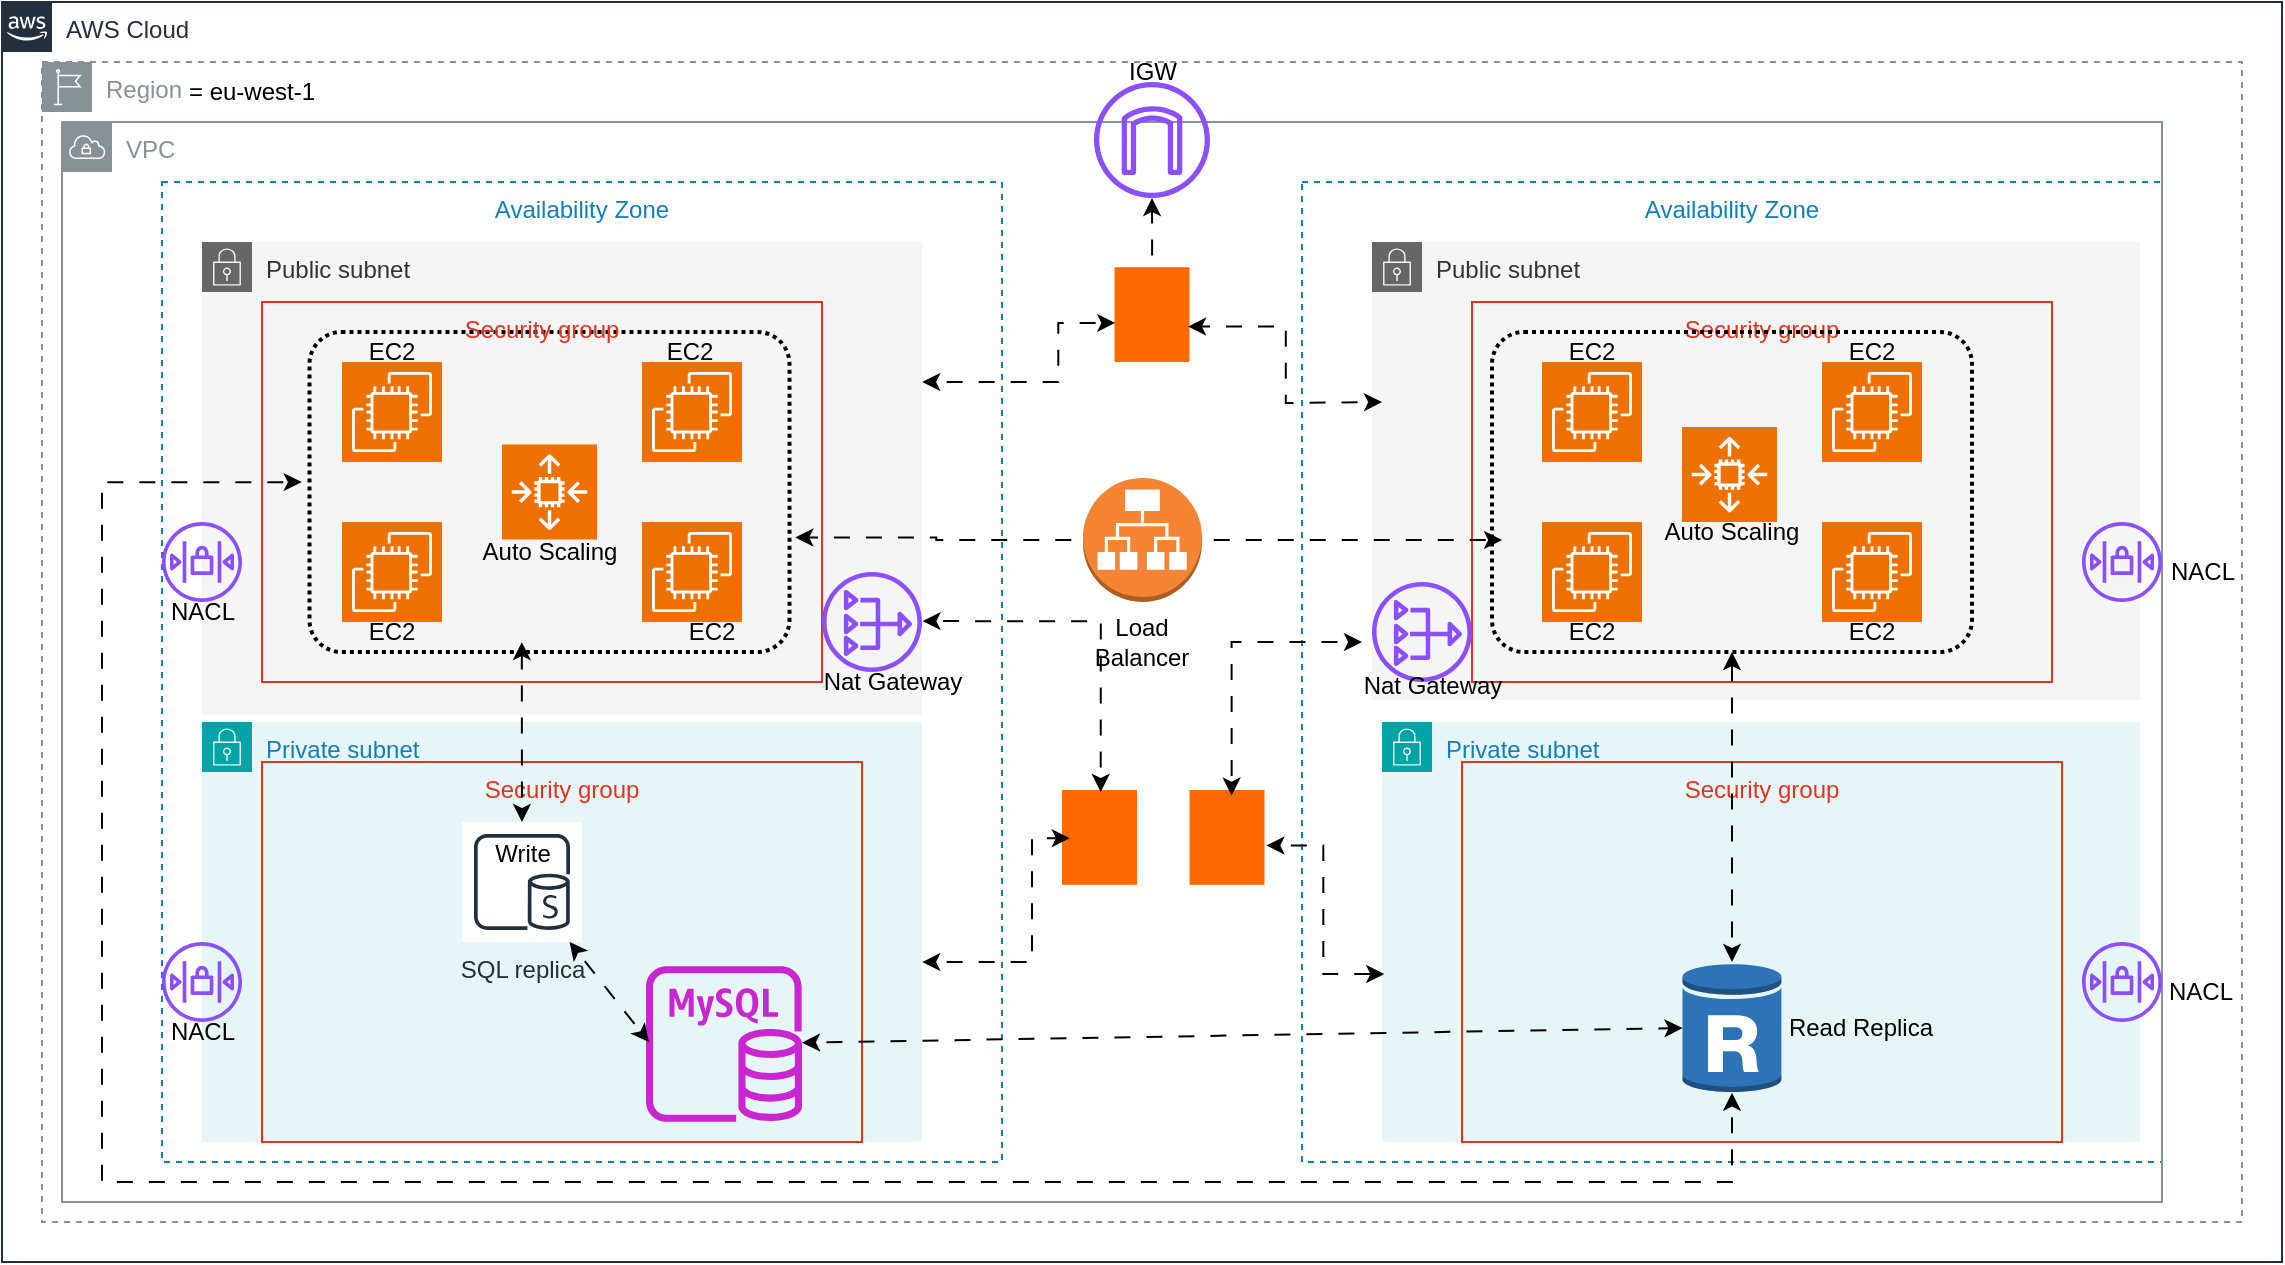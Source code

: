 <mxfile version="27.1.4">
  <diagram id="Ht1M8jgEwFfnCIfOTk4-" name="Page-1">
    <mxGraphModel dx="1428" dy="715" grid="1" gridSize="10" guides="1" tooltips="1" connect="1" arrows="1" fold="1" page="1" pageScale="1" pageWidth="1169" pageHeight="827" background="#ffffff" math="0" shadow="0">
      <root>
        <mxCell id="0" />
        <mxCell id="1" parent="0" />
        <mxCell id="sXS3y8bVh_gTUKPd6xVW-6" value="Availability Zone" style="fillColor=none;strokeColor=#147EBA;dashed=1;verticalAlign=top;fontStyle=0;fontColor=#147EBA;whiteSpace=wrap;html=1;" vertex="1" parent="1">
          <mxGeometry x="750" y="110" width="430" height="490" as="geometry" />
        </mxCell>
        <mxCell id="UEzPUAAOIrF-is8g5C7q-74" value="AWS Cloud" style="points=[[0,0],[0.25,0],[0.5,0],[0.75,0],[1,0],[1,0.25],[1,0.5],[1,0.75],[1,1],[0.75,1],[0.5,1],[0.25,1],[0,1],[0,0.75],[0,0.5],[0,0.25]];outlineConnect=0;gradientColor=none;html=1;whiteSpace=wrap;fontSize=12;fontStyle=0;shape=mxgraph.aws4.group;grIcon=mxgraph.aws4.group_aws_cloud_alt;strokeColor=#232F3E;fillColor=none;verticalAlign=top;align=left;spacingLeft=30;fontColor=#232F3E;dashed=0;labelBackgroundColor=#ffffff;container=1;pointerEvents=0;collapsible=0;recursiveResize=0;" parent="1" vertex="1">
          <mxGeometry x="100" y="20" width="1140" height="630" as="geometry" />
        </mxCell>
        <mxCell id="sXS3y8bVh_gTUKPd6xVW-1" value="Region" style="sketch=0;outlineConnect=0;gradientColor=none;html=1;whiteSpace=wrap;fontSize=12;fontStyle=0;shape=mxgraph.aws4.group;grIcon=mxgraph.aws4.group_region;strokeColor=#879196;fillColor=none;verticalAlign=top;align=left;spacingLeft=30;fontColor=#879196;dashed=1;" vertex="1" parent="1">
          <mxGeometry x="120" y="50" width="1100" height="580" as="geometry" />
        </mxCell>
        <mxCell id="sXS3y8bVh_gTUKPd6xVW-2" value="VPC" style="sketch=0;outlineConnect=0;gradientColor=none;html=1;whiteSpace=wrap;fontSize=12;fontStyle=0;shape=mxgraph.aws4.group;grIcon=mxgraph.aws4.group_vpc;strokeColor=#879196;fillColor=none;verticalAlign=top;align=left;spacingLeft=30;fontColor=#879196;dashed=0;" vertex="1" parent="1">
          <mxGeometry x="130" y="80" width="1050" height="540" as="geometry" />
        </mxCell>
        <mxCell id="sXS3y8bVh_gTUKPd6xVW-3" value="= eu-west-1" style="text;strokeColor=none;align=center;fillColor=none;html=1;verticalAlign=middle;whiteSpace=wrap;rounded=0;" vertex="1" parent="1">
          <mxGeometry x="190" y="50" width="70" height="30" as="geometry" />
        </mxCell>
        <mxCell id="sXS3y8bVh_gTUKPd6xVW-7" value="Availability Zone" style="fillColor=none;strokeColor=#147EBA;dashed=1;verticalAlign=top;fontStyle=0;fontColor=#147EBA;whiteSpace=wrap;html=1;" vertex="1" parent="1">
          <mxGeometry x="180" y="110" width="420" height="490" as="geometry" />
        </mxCell>
        <mxCell id="sXS3y8bVh_gTUKPd6xVW-11" value="Public subnet" style="points=[[0,0],[0.25,0],[0.5,0],[0.75,0],[1,0],[1,0.25],[1,0.5],[1,0.75],[1,1],[0.75,1],[0.5,1],[0.25,1],[0,1],[0,0.75],[0,0.5],[0,0.25]];outlineConnect=0;html=1;whiteSpace=wrap;fontSize=12;fontStyle=0;container=1;pointerEvents=0;collapsible=0;recursiveResize=0;shape=mxgraph.aws4.group;grIcon=mxgraph.aws4.group_security_group;grStroke=0;verticalAlign=top;align=left;spacingLeft=30;dashed=0;fillColor=#f5f5f5;fontColor=#333333;strokeColor=#666666;" vertex="1" parent="1">
          <mxGeometry x="200" y="140" width="360" height="236.5" as="geometry" />
        </mxCell>
        <mxCell id="sXS3y8bVh_gTUKPd6xVW-41" value="" style="rounded=1;arcSize=10;dashed=1;fillColor=none;gradientColor=none;dashPattern=1 1;strokeWidth=2;" vertex="1" parent="sXS3y8bVh_gTUKPd6xVW-11">
          <mxGeometry x="53.75" y="45" width="240" height="160" as="geometry" />
        </mxCell>
        <mxCell id="sXS3y8bVh_gTUKPd6xVW-16" value="" style="sketch=0;outlineConnect=0;fontColor=#232F3E;gradientColor=none;fillColor=#8C4FFF;strokeColor=none;dashed=0;verticalLabelPosition=bottom;verticalAlign=top;align=center;html=1;fontSize=12;fontStyle=0;aspect=fixed;pointerEvents=1;shape=mxgraph.aws4.network_access_control_list;" vertex="1" parent="sXS3y8bVh_gTUKPd6xVW-11">
          <mxGeometry x="-20" y="140" width="40" height="40" as="geometry" />
        </mxCell>
        <mxCell id="sXS3y8bVh_gTUKPd6xVW-24" value="Security group" style="fillColor=none;strokeColor=#DD3522;verticalAlign=top;fontStyle=0;fontColor=#DD3522;whiteSpace=wrap;html=1;" vertex="1" parent="sXS3y8bVh_gTUKPd6xVW-11">
          <mxGeometry x="30" y="30" width="280" height="190" as="geometry" />
        </mxCell>
        <mxCell id="sXS3y8bVh_gTUKPd6xVW-28" value="" style="sketch=0;points=[[0,0,0],[0.25,0,0],[0.5,0,0],[0.75,0,0],[1,0,0],[0,1,0],[0.25,1,0],[0.5,1,0],[0.75,1,0],[1,1,0],[0,0.25,0],[0,0.5,0],[0,0.75,0],[1,0.25,0],[1,0.5,0],[1,0.75,0]];outlineConnect=0;fontColor=#232F3E;fillColor=#ED7100;strokeColor=#ffffff;dashed=0;verticalLabelPosition=bottom;verticalAlign=top;align=center;html=1;fontSize=12;fontStyle=0;aspect=fixed;shape=mxgraph.aws4.resourceIcon;resIcon=mxgraph.aws4.ec2;" vertex="1" parent="sXS3y8bVh_gTUKPd6xVW-11">
          <mxGeometry x="70" y="60" width="50" height="50" as="geometry" />
        </mxCell>
        <mxCell id="sXS3y8bVh_gTUKPd6xVW-29" value="" style="sketch=0;points=[[0,0,0],[0.25,0,0],[0.5,0,0],[0.75,0,0],[1,0,0],[0,1,0],[0.25,1,0],[0.5,1,0],[0.75,1,0],[1,1,0],[0,0.25,0],[0,0.5,0],[0,0.75,0],[1,0.25,0],[1,0.5,0],[1,0.75,0]];outlineConnect=0;fontColor=#232F3E;fillColor=#ED7100;strokeColor=#ffffff;dashed=0;verticalLabelPosition=bottom;verticalAlign=top;align=center;html=1;fontSize=12;fontStyle=0;aspect=fixed;shape=mxgraph.aws4.resourceIcon;resIcon=mxgraph.aws4.ec2;" vertex="1" parent="sXS3y8bVh_gTUKPd6xVW-11">
          <mxGeometry x="220" y="60" width="50" height="50" as="geometry" />
        </mxCell>
        <mxCell id="sXS3y8bVh_gTUKPd6xVW-30" value="" style="sketch=0;points=[[0,0,0],[0.25,0,0],[0.5,0,0],[0.75,0,0],[1,0,0],[0,1,0],[0.25,1,0],[0.5,1,0],[0.75,1,0],[1,1,0],[0,0.25,0],[0,0.5,0],[0,0.75,0],[1,0.25,0],[1,0.5,0],[1,0.75,0]];outlineConnect=0;fontColor=#232F3E;fillColor=#ED7100;strokeColor=#ffffff;dashed=0;verticalLabelPosition=bottom;verticalAlign=top;align=center;html=1;fontSize=12;fontStyle=0;aspect=fixed;shape=mxgraph.aws4.resourceIcon;resIcon=mxgraph.aws4.ec2;" vertex="1" parent="sXS3y8bVh_gTUKPd6xVW-11">
          <mxGeometry x="70" y="140" width="50" height="50" as="geometry" />
        </mxCell>
        <mxCell id="sXS3y8bVh_gTUKPd6xVW-31" value="" style="sketch=0;points=[[0,0,0],[0.25,0,0],[0.5,0,0],[0.75,0,0],[1,0,0],[0,1,0],[0.25,1,0],[0.5,1,0],[0.75,1,0],[1,1,0],[0,0.25,0],[0,0.5,0],[0,0.75,0],[1,0.25,0],[1,0.5,0],[1,0.75,0]];outlineConnect=0;fontColor=#232F3E;fillColor=#ED7100;strokeColor=#ffffff;dashed=0;verticalLabelPosition=bottom;verticalAlign=top;align=center;html=1;fontSize=12;fontStyle=0;aspect=fixed;shape=mxgraph.aws4.resourceIcon;resIcon=mxgraph.aws4.ec2;" vertex="1" parent="sXS3y8bVh_gTUKPd6xVW-11">
          <mxGeometry x="220" y="140" width="50" height="50" as="geometry" />
        </mxCell>
        <mxCell id="sXS3y8bVh_gTUKPd6xVW-32" value="" style="sketch=0;points=[[0,0,0],[0.25,0,0],[0.5,0,0],[0.75,0,0],[1,0,0],[0,1,0],[0.25,1,0],[0.5,1,0],[0.75,1,0],[1,1,0],[0,0.25,0],[0,0.5,0],[0,0.75,0],[1,0.25,0],[1,0.5,0],[1,0.75,0]];outlineConnect=0;fontColor=#232F3E;fillColor=#ED7100;strokeColor=#ffffff;dashed=0;verticalLabelPosition=bottom;verticalAlign=top;align=center;html=1;fontSize=12;fontStyle=0;aspect=fixed;shape=mxgraph.aws4.resourceIcon;resIcon=mxgraph.aws4.auto_scaling2;" vertex="1" parent="sXS3y8bVh_gTUKPd6xVW-11">
          <mxGeometry x="150" y="101.25" width="47.5" height="47.5" as="geometry" />
        </mxCell>
        <mxCell id="sXS3y8bVh_gTUKPd6xVW-60" value="Auto Scaling" style="text;strokeColor=none;align=center;fillColor=none;html=1;verticalAlign=middle;whiteSpace=wrap;rounded=0;" vertex="1" parent="sXS3y8bVh_gTUKPd6xVW-11">
          <mxGeometry x="138.75" y="140" width="70" height="30" as="geometry" />
        </mxCell>
        <mxCell id="sXS3y8bVh_gTUKPd6xVW-61" value="EC2" style="text;strokeColor=none;align=center;fillColor=none;html=1;verticalAlign=middle;whiteSpace=wrap;rounded=0;" vertex="1" parent="sXS3y8bVh_gTUKPd6xVW-11">
          <mxGeometry x="60" y="40" width="70" height="30" as="geometry" />
        </mxCell>
        <mxCell id="sXS3y8bVh_gTUKPd6xVW-62" value="EC2" style="text;strokeColor=none;align=center;fillColor=none;html=1;verticalAlign=middle;whiteSpace=wrap;rounded=0;" vertex="1" parent="sXS3y8bVh_gTUKPd6xVW-11">
          <mxGeometry x="60" y="180" width="70" height="30" as="geometry" />
        </mxCell>
        <mxCell id="sXS3y8bVh_gTUKPd6xVW-63" value="EC2" style="text;strokeColor=none;align=center;fillColor=none;html=1;verticalAlign=middle;whiteSpace=wrap;rounded=0;" vertex="1" parent="sXS3y8bVh_gTUKPd6xVW-11">
          <mxGeometry x="220" y="180" width="70" height="30" as="geometry" />
        </mxCell>
        <mxCell id="sXS3y8bVh_gTUKPd6xVW-64" value="EC2" style="text;strokeColor=none;align=center;fillColor=none;html=1;verticalAlign=middle;whiteSpace=wrap;rounded=0;" vertex="1" parent="sXS3y8bVh_gTUKPd6xVW-11">
          <mxGeometry x="208.75" y="40" width="70" height="30" as="geometry" />
        </mxCell>
        <mxCell id="sXS3y8bVh_gTUKPd6xVW-76" value="NACL" style="text;html=1;align=center;verticalAlign=middle;resizable=0;points=[];autosize=1;strokeColor=none;fillColor=none;" vertex="1" parent="sXS3y8bVh_gTUKPd6xVW-11">
          <mxGeometry x="-30" y="170" width="60" height="30" as="geometry" />
        </mxCell>
        <mxCell id="sXS3y8bVh_gTUKPd6xVW-12" value="Public subnet" style="points=[[0,0],[0.25,0],[0.5,0],[0.75,0],[1,0],[1,0.25],[1,0.5],[1,0.75],[1,1],[0.75,1],[0.5,1],[0.25,1],[0,1],[0,0.75],[0,0.5],[0,0.25]];outlineConnect=0;html=1;whiteSpace=wrap;fontSize=12;fontStyle=0;container=1;pointerEvents=0;collapsible=0;recursiveResize=0;shape=mxgraph.aws4.group;grIcon=mxgraph.aws4.group_security_group;grStroke=0;verticalAlign=top;align=left;spacingLeft=30;dashed=0;fillColor=#f5f5f5;fontColor=#333333;strokeColor=#666666;" vertex="1" parent="1">
          <mxGeometry x="785" y="140" width="384" height="229" as="geometry" />
        </mxCell>
        <mxCell id="sXS3y8bVh_gTUKPd6xVW-20" value="" style="sketch=0;outlineConnect=0;fontColor=#232F3E;gradientColor=none;fillColor=#8C4FFF;strokeColor=none;dashed=0;verticalLabelPosition=bottom;verticalAlign=top;align=center;html=1;fontSize=12;fontStyle=0;aspect=fixed;pointerEvents=1;shape=mxgraph.aws4.network_access_control_list;" vertex="1" parent="sXS3y8bVh_gTUKPd6xVW-12">
          <mxGeometry x="355" y="140" width="40" height="40" as="geometry" />
        </mxCell>
        <mxCell id="sXS3y8bVh_gTUKPd6xVW-13" value="Private subnet" style="points=[[0,0],[0.25,0],[0.5,0],[0.75,0],[1,0],[1,0.25],[1,0.5],[1,0.75],[1,1],[0.75,1],[0.5,1],[0.25,1],[0,1],[0,0.75],[0,0.5],[0,0.25]];outlineConnect=0;gradientColor=none;html=1;whiteSpace=wrap;fontSize=12;fontStyle=0;container=1;pointerEvents=0;collapsible=0;recursiveResize=0;shape=mxgraph.aws4.group;grIcon=mxgraph.aws4.group_security_group;grStroke=0;strokeColor=#00A4A6;fillColor=#E6F6F7;verticalAlign=top;align=left;spacingLeft=30;fontColor=#147EBA;dashed=0;" vertex="1" parent="1">
          <mxGeometry x="790" y="380" width="379" height="210" as="geometry" />
        </mxCell>
        <mxCell id="sXS3y8bVh_gTUKPd6xVW-18" value="" style="sketch=0;outlineConnect=0;fontColor=#232F3E;gradientColor=none;fillColor=#8C4FFF;strokeColor=none;dashed=0;verticalLabelPosition=bottom;verticalAlign=top;align=center;html=1;fontSize=12;fontStyle=0;aspect=fixed;pointerEvents=1;shape=mxgraph.aws4.network_access_control_list;" vertex="1" parent="sXS3y8bVh_gTUKPd6xVW-13">
          <mxGeometry x="350" y="110" width="40" height="40" as="geometry" />
        </mxCell>
        <mxCell id="sXS3y8bVh_gTUKPd6xVW-14" value="Private subnet" style="points=[[0,0],[0.25,0],[0.5,0],[0.75,0],[1,0],[1,0.25],[1,0.5],[1,0.75],[1,1],[0.75,1],[0.5,1],[0.25,1],[0,1],[0,0.75],[0,0.5],[0,0.25]];outlineConnect=0;gradientColor=none;html=1;whiteSpace=wrap;fontSize=12;fontStyle=0;container=1;pointerEvents=0;collapsible=0;recursiveResize=0;shape=mxgraph.aws4.group;grIcon=mxgraph.aws4.group_security_group;grStroke=0;strokeColor=#00A4A6;fillColor=#E6F6F7;verticalAlign=top;align=left;spacingLeft=30;fontColor=#147EBA;dashed=0;" vertex="1" parent="1">
          <mxGeometry x="200" y="380" width="360" height="210" as="geometry" />
        </mxCell>
        <mxCell id="sXS3y8bVh_gTUKPd6xVW-15" value="" style="sketch=0;outlineConnect=0;fontColor=#232F3E;gradientColor=none;fillColor=#8C4FFF;strokeColor=none;dashed=0;verticalLabelPosition=bottom;verticalAlign=top;align=center;html=1;fontSize=12;fontStyle=0;aspect=fixed;pointerEvents=1;shape=mxgraph.aws4.internet_gateway;" vertex="1" parent="1">
          <mxGeometry x="646" y="60" width="58" height="58" as="geometry" />
        </mxCell>
        <mxCell id="sXS3y8bVh_gTUKPd6xVW-17" value="" style="sketch=0;outlineConnect=0;fontColor=#232F3E;gradientColor=none;fillColor=#8C4FFF;strokeColor=none;dashed=0;verticalLabelPosition=bottom;verticalAlign=top;align=center;html=1;fontSize=12;fontStyle=0;aspect=fixed;pointerEvents=1;shape=mxgraph.aws4.network_access_control_list;" vertex="1" parent="1">
          <mxGeometry x="180" y="490" width="40" height="40" as="geometry" />
        </mxCell>
        <mxCell id="sXS3y8bVh_gTUKPd6xVW-45" style="edgeStyle=orthogonalEdgeStyle;rounded=0;orthogonalLoop=1;jettySize=auto;html=1;dashed=1;dashPattern=8 8;flowAnimation=1;" edge="1" parent="1" source="sXS3y8bVh_gTUKPd6xVW-21" target="sXS3y8bVh_gTUKPd6xVW-15">
          <mxGeometry relative="1" as="geometry" />
        </mxCell>
        <mxCell id="sXS3y8bVh_gTUKPd6xVW-21" value="" style="points=[];aspect=fixed;html=1;align=center;shadow=0;dashed=0;fillColor=#FF6A00;strokeColor=none;shape=mxgraph.alibaba_cloud.route_table;" vertex="1" parent="1">
          <mxGeometry x="656.25" y="152.6" width="37.5" height="47.4" as="geometry" />
        </mxCell>
        <mxCell id="sXS3y8bVh_gTUKPd6xVW-22" value="" style="points=[];aspect=fixed;html=1;align=center;shadow=0;dashed=0;fillColor=#FF6A00;strokeColor=none;shape=mxgraph.alibaba_cloud.route_table;" vertex="1" parent="1">
          <mxGeometry x="630" y="414" width="37.5" height="47.4" as="geometry" />
        </mxCell>
        <mxCell id="sXS3y8bVh_gTUKPd6xVW-23" value="" style="points=[];aspect=fixed;html=1;align=center;shadow=0;dashed=0;fillColor=#FF6A00;strokeColor=none;shape=mxgraph.alibaba_cloud.route_table;" vertex="1" parent="1">
          <mxGeometry x="693.75" y="414" width="37.5" height="47.4" as="geometry" />
        </mxCell>
        <mxCell id="sXS3y8bVh_gTUKPd6xVW-25" value="Security group" style="fillColor=none;strokeColor=#DD3522;verticalAlign=top;fontStyle=0;fontColor=#DD3522;whiteSpace=wrap;html=1;" vertex="1" parent="1">
          <mxGeometry x="835" y="170" width="290" height="190" as="geometry" />
        </mxCell>
        <mxCell id="sXS3y8bVh_gTUKPd6xVW-26" value="Security group" style="fillColor=none;strokeColor=#DD3522;verticalAlign=top;fontStyle=0;fontColor=#DD3522;whiteSpace=wrap;html=1;" vertex="1" parent="1">
          <mxGeometry x="230" y="400" width="300" height="190" as="geometry" />
        </mxCell>
        <mxCell id="sXS3y8bVh_gTUKPd6xVW-27" value="Security group" style="fillColor=none;strokeColor=#DD3522;verticalAlign=top;fontStyle=0;fontColor=#DD3522;whiteSpace=wrap;html=1;" vertex="1" parent="1">
          <mxGeometry x="830" y="400" width="300" height="190" as="geometry" />
        </mxCell>
        <mxCell id="sXS3y8bVh_gTUKPd6xVW-33" value="" style="sketch=0;points=[[0,0,0],[0.25,0,0],[0.5,0,0],[0.75,0,0],[1,0,0],[0,1,0],[0.25,1,0],[0.5,1,0],[0.75,1,0],[1,1,0],[0,0.25,0],[0,0.5,0],[0,0.75,0],[1,0.25,0],[1,0.5,0],[1,0.75,0]];outlineConnect=0;fontColor=#232F3E;fillColor=#ED7100;strokeColor=#ffffff;dashed=0;verticalLabelPosition=bottom;verticalAlign=top;align=center;html=1;fontSize=12;fontStyle=0;aspect=fixed;shape=mxgraph.aws4.resourceIcon;resIcon=mxgraph.aws4.ec2;" vertex="1" parent="1">
          <mxGeometry x="870" y="200" width="50" height="50" as="geometry" />
        </mxCell>
        <mxCell id="sXS3y8bVh_gTUKPd6xVW-35" value="" style="sketch=0;points=[[0,0,0],[0.25,0,0],[0.5,0,0],[0.75,0,0],[1,0,0],[0,1,0],[0.25,1,0],[0.5,1,0],[0.75,1,0],[1,1,0],[0,0.25,0],[0,0.5,0],[0,0.75,0],[1,0.25,0],[1,0.5,0],[1,0.75,0]];outlineConnect=0;fontColor=#232F3E;fillColor=#ED7100;strokeColor=#ffffff;dashed=0;verticalLabelPosition=bottom;verticalAlign=top;align=center;html=1;fontSize=12;fontStyle=0;aspect=fixed;shape=mxgraph.aws4.resourceIcon;resIcon=mxgraph.aws4.ec2;" vertex="1" parent="1">
          <mxGeometry x="870" y="280" width="50" height="50" as="geometry" />
        </mxCell>
        <mxCell id="sXS3y8bVh_gTUKPd6xVW-36" value="" style="sketch=0;points=[[0,0,0],[0.25,0,0],[0.5,0,0],[0.75,0,0],[1,0,0],[0,1,0],[0.25,1,0],[0.5,1,0],[0.75,1,0],[1,1,0],[0,0.25,0],[0,0.5,0],[0,0.75,0],[1,0.25,0],[1,0.5,0],[1,0.75,0]];outlineConnect=0;fontColor=#232F3E;fillColor=#ED7100;strokeColor=#ffffff;dashed=0;verticalLabelPosition=bottom;verticalAlign=top;align=center;html=1;fontSize=12;fontStyle=0;aspect=fixed;shape=mxgraph.aws4.resourceIcon;resIcon=mxgraph.aws4.ec2;" vertex="1" parent="1">
          <mxGeometry x="1010" y="280" width="50" height="50" as="geometry" />
        </mxCell>
        <mxCell id="sXS3y8bVh_gTUKPd6xVW-37" value="" style="sketch=0;points=[[0,0,0],[0.25,0,0],[0.5,0,0],[0.75,0,0],[1,0,0],[0,1,0],[0.25,1,0],[0.5,1,0],[0.75,1,0],[1,1,0],[0,0.25,0],[0,0.5,0],[0,0.75,0],[1,0.25,0],[1,0.5,0],[1,0.75,0]];outlineConnect=0;fontColor=#232F3E;fillColor=#ED7100;strokeColor=#ffffff;dashed=0;verticalLabelPosition=bottom;verticalAlign=top;align=center;html=1;fontSize=12;fontStyle=0;aspect=fixed;shape=mxgraph.aws4.resourceIcon;resIcon=mxgraph.aws4.ec2;" vertex="1" parent="1">
          <mxGeometry x="1010" y="200" width="50" height="50" as="geometry" />
        </mxCell>
        <mxCell id="sXS3y8bVh_gTUKPd6xVW-38" value="" style="sketch=0;points=[[0,0,0],[0.25,0,0],[0.5,0,0],[0.75,0,0],[1,0,0],[0,1,0],[0.25,1,0],[0.5,1,0],[0.75,1,0],[1,1,0],[0,0.25,0],[0,0.5,0],[0,0.75,0],[1,0.25,0],[1,0.5,0],[1,0.75,0]];outlineConnect=0;fontColor=#232F3E;fillColor=#ED7100;strokeColor=#ffffff;dashed=0;verticalLabelPosition=bottom;verticalAlign=top;align=center;html=1;fontSize=12;fontStyle=0;aspect=fixed;shape=mxgraph.aws4.resourceIcon;resIcon=mxgraph.aws4.auto_scaling2;" vertex="1" parent="1">
          <mxGeometry x="940" y="232.5" width="47.5" height="47.5" as="geometry" />
        </mxCell>
        <mxCell id="sXS3y8bVh_gTUKPd6xVW-40" value="" style="outlineConnect=0;dashed=0;verticalLabelPosition=bottom;verticalAlign=top;align=center;html=1;shape=mxgraph.aws3.application_load_balancer;fillColor=#F58534;gradientColor=none;" vertex="1" parent="1">
          <mxGeometry x="640.5" y="258" width="59.5" height="62" as="geometry" />
        </mxCell>
        <mxCell id="sXS3y8bVh_gTUKPd6xVW-42" value="" style="rounded=1;arcSize=10;dashed=1;fillColor=none;gradientColor=none;dashPattern=1 1;strokeWidth=2;" vertex="1" parent="1">
          <mxGeometry x="845" y="185" width="240" height="160" as="geometry" />
        </mxCell>
        <mxCell id="sXS3y8bVh_gTUKPd6xVW-43" style="edgeStyle=orthogonalEdgeStyle;rounded=0;orthogonalLoop=1;jettySize=auto;html=1;entryX=0.021;entryY=0.65;entryDx=0;entryDy=0;entryPerimeter=0;dashed=1;dashPattern=8 8;flowAnimation=1;" edge="1" parent="1" source="sXS3y8bVh_gTUKPd6xVW-40" target="sXS3y8bVh_gTUKPd6xVW-42">
          <mxGeometry relative="1" as="geometry" />
        </mxCell>
        <mxCell id="sXS3y8bVh_gTUKPd6xVW-44" style="edgeStyle=orthogonalEdgeStyle;rounded=0;orthogonalLoop=1;jettySize=auto;html=1;entryX=1.012;entryY=0.642;entryDx=0;entryDy=0;entryPerimeter=0;dashed=1;dashPattern=8 8;flowAnimation=1;" edge="1" parent="1" source="sXS3y8bVh_gTUKPd6xVW-40" target="sXS3y8bVh_gTUKPd6xVW-41">
          <mxGeometry relative="1" as="geometry" />
        </mxCell>
        <mxCell id="sXS3y8bVh_gTUKPd6xVW-47" value="" style="endArrow=classic;startArrow=classic;html=1;rounded=0;exitX=0.98;exitY=0.626;exitDx=0;exitDy=0;exitPerimeter=0;edgeStyle=orthogonalEdgeStyle;entryX=0.98;entryY=0.626;entryDx=0;entryDy=0;entryPerimeter=0;dashed=1;dashPattern=8 8;flowAnimation=1;" edge="1" parent="1" target="sXS3y8bVh_gTUKPd6xVW-21">
          <mxGeometry width="50" height="50" relative="1" as="geometry">
            <mxPoint x="790" y="220" as="sourcePoint" />
            <mxPoint x="780" y="290" as="targetPoint" />
          </mxGeometry>
        </mxCell>
        <mxCell id="sXS3y8bVh_gTUKPd6xVW-48" value="" style="endArrow=classic;startArrow=classic;html=1;rounded=0;exitX=0.905;exitY=0.204;exitDx=0;exitDy=0;exitPerimeter=0;entryX=0.01;entryY=0.588;entryDx=0;entryDy=0;entryPerimeter=0;edgeStyle=orthogonalEdgeStyle;dashed=1;dashPattern=8 8;flowAnimation=1;" edge="1" parent="1" source="sXS3y8bVh_gTUKPd6xVW-7" target="sXS3y8bVh_gTUKPd6xVW-21">
          <mxGeometry width="50" height="50" relative="1" as="geometry">
            <mxPoint x="780" y="290" as="sourcePoint" />
            <mxPoint x="830" y="240" as="targetPoint" />
          </mxGeometry>
        </mxCell>
        <mxCell id="sXS3y8bVh_gTUKPd6xVW-49" value="" style="endArrow=classic;startArrow=classic;html=1;rounded=0;exitX=0.905;exitY=0.796;exitDx=0;exitDy=0;exitPerimeter=0;entryX=0.104;entryY=0.508;entryDx=0;entryDy=0;entryPerimeter=0;edgeStyle=orthogonalEdgeStyle;dashed=1;dashPattern=8 8;flowAnimation=1;" edge="1" parent="1" source="sXS3y8bVh_gTUKPd6xVW-7" target="sXS3y8bVh_gTUKPd6xVW-22">
          <mxGeometry width="50" height="50" relative="1" as="geometry">
            <mxPoint x="780" y="290" as="sourcePoint" />
            <mxPoint x="830" y="240" as="targetPoint" />
          </mxGeometry>
        </mxCell>
        <mxCell id="sXS3y8bVh_gTUKPd6xVW-53" value="" style="endArrow=classic;startArrow=classic;html=1;rounded=0;exitX=1.025;exitY=0.585;exitDx=0;exitDy=0;exitPerimeter=0;entryX=0.003;entryY=0.6;entryDx=0;entryDy=0;entryPerimeter=0;edgeStyle=orthogonalEdgeStyle;dashed=1;dashPattern=8 8;flowAnimation=1;" edge="1" parent="1" source="sXS3y8bVh_gTUKPd6xVW-23" target="sXS3y8bVh_gTUKPd6xVW-13">
          <mxGeometry width="50" height="50" relative="1" as="geometry">
            <mxPoint x="690" y="510" as="sourcePoint" />
            <mxPoint x="740" y="460" as="targetPoint" />
          </mxGeometry>
        </mxCell>
        <mxCell id="sXS3y8bVh_gTUKPd6xVW-59" value="Load Balancer" style="text;strokeColor=none;align=center;fillColor=none;html=1;verticalAlign=middle;whiteSpace=wrap;rounded=0;" vertex="1" parent="1">
          <mxGeometry x="635.25" y="325" width="70" height="30" as="geometry" />
        </mxCell>
        <mxCell id="sXS3y8bVh_gTUKPd6xVW-65" value="EC2" style="text;strokeColor=none;align=center;fillColor=none;html=1;verticalAlign=middle;whiteSpace=wrap;rounded=0;" vertex="1" parent="1">
          <mxGeometry x="860" y="180" width="70" height="30" as="geometry" />
        </mxCell>
        <mxCell id="sXS3y8bVh_gTUKPd6xVW-66" value="EC2" style="text;strokeColor=none;align=center;fillColor=none;html=1;verticalAlign=middle;whiteSpace=wrap;rounded=0;" vertex="1" parent="1">
          <mxGeometry x="1000" y="180" width="70" height="30" as="geometry" />
        </mxCell>
        <mxCell id="sXS3y8bVh_gTUKPd6xVW-67" value="EC2" style="text;strokeColor=none;align=center;fillColor=none;html=1;verticalAlign=middle;whiteSpace=wrap;rounded=0;" vertex="1" parent="1">
          <mxGeometry x="1000" y="320" width="70" height="30" as="geometry" />
        </mxCell>
        <mxCell id="sXS3y8bVh_gTUKPd6xVW-68" value="EC2" style="text;strokeColor=none;align=center;fillColor=none;html=1;verticalAlign=middle;whiteSpace=wrap;rounded=0;" vertex="1" parent="1">
          <mxGeometry x="860" y="320" width="70" height="30" as="geometry" />
        </mxCell>
        <mxCell id="sXS3y8bVh_gTUKPd6xVW-69" value="Auto Scaling" style="text;strokeColor=none;align=center;fillColor=none;html=1;verticalAlign=middle;whiteSpace=wrap;rounded=0;" vertex="1" parent="1">
          <mxGeometry x="930" y="270" width="70" height="30" as="geometry" />
        </mxCell>
        <mxCell id="sXS3y8bVh_gTUKPd6xVW-71" value="" style="sketch=0;outlineConnect=0;fontColor=#232F3E;gradientColor=none;fillColor=#8C4FFF;strokeColor=none;dashed=0;verticalLabelPosition=bottom;verticalAlign=top;align=center;html=1;fontSize=12;fontStyle=0;aspect=fixed;pointerEvents=1;shape=mxgraph.aws4.nat_gateway;" vertex="1" parent="1">
          <mxGeometry x="510" y="305" width="50" height="50" as="geometry" />
        </mxCell>
        <mxCell id="sXS3y8bVh_gTUKPd6xVW-72" value="" style="sketch=0;outlineConnect=0;fontColor=#232F3E;gradientColor=none;fillColor=#8C4FFF;strokeColor=none;dashed=0;verticalLabelPosition=bottom;verticalAlign=top;align=center;html=1;fontSize=12;fontStyle=0;aspect=fixed;pointerEvents=1;shape=mxgraph.aws4.nat_gateway;" vertex="1" parent="1">
          <mxGeometry x="785" y="310" width="50" height="50" as="geometry" />
        </mxCell>
        <mxCell id="sXS3y8bVh_gTUKPd6xVW-73" value="" style="endArrow=classic;startArrow=classic;html=1;rounded=0;exitX=-0.1;exitY=0.6;exitDx=0;exitDy=0;exitPerimeter=0;entryX=0.562;entryY=0.059;entryDx=0;entryDy=0;entryPerimeter=0;dashed=1;dashPattern=8 8;flowAnimation=1;edgeStyle=orthogonalEdgeStyle;" edge="1" parent="1" source="sXS3y8bVh_gTUKPd6xVW-72" target="sXS3y8bVh_gTUKPd6xVW-23">
          <mxGeometry width="50" height="50" relative="1" as="geometry">
            <mxPoint x="780" y="320" as="sourcePoint" />
            <mxPoint x="710" y="390" as="targetPoint" />
          </mxGeometry>
        </mxCell>
        <mxCell id="sXS3y8bVh_gTUKPd6xVW-75" value="" style="endArrow=classic;startArrow=classic;html=1;rounded=0;exitX=0.516;exitY=0.021;exitDx=0;exitDy=0;exitPerimeter=0;entryX=1.005;entryY=0.491;entryDx=0;entryDy=0;entryPerimeter=0;dashed=1;dashPattern=8 8;flowAnimation=1;edgeStyle=orthogonalEdgeStyle;" edge="1" parent="1" source="sXS3y8bVh_gTUKPd6xVW-22" target="sXS3y8bVh_gTUKPd6xVW-71">
          <mxGeometry width="50" height="50" relative="1" as="geometry">
            <mxPoint x="590" y="390" as="sourcePoint" />
            <mxPoint x="640" y="340" as="targetPoint" />
          </mxGeometry>
        </mxCell>
        <mxCell id="sXS3y8bVh_gTUKPd6xVW-77" value="NACL" style="text;html=1;align=center;verticalAlign=middle;resizable=0;points=[];autosize=1;strokeColor=none;fillColor=none;" vertex="1" parent="1">
          <mxGeometry x="170" y="520" width="60" height="30" as="geometry" />
        </mxCell>
        <mxCell id="sXS3y8bVh_gTUKPd6xVW-78" value="NACL" style="text;html=1;align=center;verticalAlign=middle;resizable=0;points=[];autosize=1;strokeColor=none;fillColor=none;" vertex="1" parent="1">
          <mxGeometry x="1169" y="500" width="60" height="30" as="geometry" />
        </mxCell>
        <mxCell id="sXS3y8bVh_gTUKPd6xVW-83" value="Nat Gateway" style="text;html=1;align=center;verticalAlign=middle;resizable=0;points=[];autosize=1;strokeColor=none;fillColor=none;" vertex="1" parent="1">
          <mxGeometry x="500" y="345" width="90" height="30" as="geometry" />
        </mxCell>
        <mxCell id="sXS3y8bVh_gTUKPd6xVW-84" value="Nat Gateway" style="text;html=1;align=center;verticalAlign=middle;resizable=0;points=[];autosize=1;strokeColor=none;fillColor=none;" vertex="1" parent="1">
          <mxGeometry x="770" y="346.5" width="90" height="30" as="geometry" />
        </mxCell>
        <mxCell id="sXS3y8bVh_gTUKPd6xVW-85" value="NACL" style="text;html=1;align=center;verticalAlign=middle;resizable=0;points=[];autosize=1;strokeColor=none;fillColor=none;" vertex="1" parent="1">
          <mxGeometry x="1170" y="290" width="60" height="30" as="geometry" />
        </mxCell>
        <mxCell id="sXS3y8bVh_gTUKPd6xVW-86" value="" style="sketch=0;outlineConnect=0;fontColor=#232F3E;gradientColor=none;fillColor=#C925D1;strokeColor=none;dashed=0;verticalLabelPosition=bottom;verticalAlign=top;align=center;html=1;fontSize=12;fontStyle=0;aspect=fixed;pointerEvents=1;shape=mxgraph.aws4.rds_mysql_instance;" vertex="1" parent="1">
          <mxGeometry x="422" y="502" width="78" height="78" as="geometry" />
        </mxCell>
        <mxCell id="sXS3y8bVh_gTUKPd6xVW-88" value="" style="outlineConnect=0;dashed=0;verticalLabelPosition=bottom;verticalAlign=top;align=center;html=1;shape=mxgraph.aws3.rds_db_instance_read_replica;fillColor=#2E73B8;gradientColor=none;" vertex="1" parent="1">
          <mxGeometry x="940.25" y="500" width="49.5" height="66" as="geometry" />
        </mxCell>
        <mxCell id="sXS3y8bVh_gTUKPd6xVW-89" value="SQL replica" style="sketch=0;outlineConnect=0;fontColor=#232F3E;gradientColor=none;strokeColor=#232F3E;fillColor=#ffffff;dashed=0;verticalLabelPosition=bottom;verticalAlign=top;align=center;html=1;fontSize=12;fontStyle=0;aspect=fixed;shape=mxgraph.aws4.resourceIcon;resIcon=mxgraph.aws4.sql_replica;" vertex="1" parent="1">
          <mxGeometry x="330" y="430" width="60" height="60" as="geometry" />
        </mxCell>
        <mxCell id="sXS3y8bVh_gTUKPd6xVW-91" value="" style="endArrow=classic;startArrow=classic;html=1;rounded=0;entryX=0.464;entryY=0.895;entryDx=0;entryDy=0;entryPerimeter=0;dashed=1;dashPattern=8 8;flowAnimation=1;" edge="1" parent="1" source="sXS3y8bVh_gTUKPd6xVW-89" target="sXS3y8bVh_gTUKPd6xVW-24">
          <mxGeometry width="50" height="50" relative="1" as="geometry">
            <mxPoint x="660" y="350" as="sourcePoint" />
            <mxPoint x="710" y="300" as="targetPoint" />
          </mxGeometry>
        </mxCell>
        <mxCell id="sXS3y8bVh_gTUKPd6xVW-92" value="" style="endArrow=classic;startArrow=classic;html=1;rounded=0;entryX=0.019;entryY=0.488;entryDx=0;entryDy=0;entryPerimeter=0;dashed=1;dashPattern=8 8;flowAnimation=1;" edge="1" parent="1" source="sXS3y8bVh_gTUKPd6xVW-89" target="sXS3y8bVh_gTUKPd6xVW-86">
          <mxGeometry width="50" height="50" relative="1" as="geometry">
            <mxPoint x="390" y="500" as="sourcePoint" />
            <mxPoint x="350" y="530" as="targetPoint" />
          </mxGeometry>
        </mxCell>
        <mxCell id="sXS3y8bVh_gTUKPd6xVW-93" value="" style="endArrow=classic;startArrow=classic;html=1;rounded=0;entryX=0;entryY=0.5;entryDx=0;entryDy=0;entryPerimeter=0;dashed=1;dashPattern=8 8;flowAnimation=1;" edge="1" parent="1" source="sXS3y8bVh_gTUKPd6xVW-86" target="sXS3y8bVh_gTUKPd6xVW-88">
          <mxGeometry width="50" height="50" relative="1" as="geometry">
            <mxPoint x="660" y="350" as="sourcePoint" />
            <mxPoint x="710" y="300" as="targetPoint" />
          </mxGeometry>
        </mxCell>
        <mxCell id="sXS3y8bVh_gTUKPd6xVW-94" value="" style="endArrow=classic;startArrow=classic;html=1;rounded=0;entryX=0.5;entryY=1;entryDx=0;entryDy=0;dashed=1;dashPattern=8 8;flowAnimation=1;" edge="1" parent="1" source="sXS3y8bVh_gTUKPd6xVW-88" target="sXS3y8bVh_gTUKPd6xVW-42">
          <mxGeometry width="50" height="50" relative="1" as="geometry">
            <mxPoint x="930" y="470" as="sourcePoint" />
            <mxPoint x="980" y="420" as="targetPoint" />
          </mxGeometry>
        </mxCell>
        <mxCell id="sXS3y8bVh_gTUKPd6xVW-96" value="" style="endArrow=classic;startArrow=classic;html=1;rounded=0;entryX=0.071;entryY=0.474;entryDx=0;entryDy=0;entryPerimeter=0;exitX=0.5;exitY=0.99;exitDx=0;exitDy=0;exitPerimeter=0;edgeStyle=orthogonalEdgeStyle;dashed=1;dashPattern=8 8;flowAnimation=1;" edge="1" parent="1" source="sXS3y8bVh_gTUKPd6xVW-88" target="sXS3y8bVh_gTUKPd6xVW-24">
          <mxGeometry width="50" height="50" relative="1" as="geometry">
            <mxPoint x="20" y="370" as="sourcePoint" />
            <mxPoint x="70" y="320" as="targetPoint" />
            <Array as="points">
              <mxPoint x="965" y="610" />
              <mxPoint x="150" y="610" />
              <mxPoint x="150" y="260" />
            </Array>
          </mxGeometry>
        </mxCell>
        <mxCell id="sXS3y8bVh_gTUKPd6xVW-97" value="Read Replica" style="text;strokeColor=none;align=center;fillColor=none;html=1;verticalAlign=middle;whiteSpace=wrap;rounded=0;" vertex="1" parent="1">
          <mxGeometry x="987.5" y="518" width="82.5" height="30" as="geometry" />
        </mxCell>
        <mxCell id="sXS3y8bVh_gTUKPd6xVW-98" value="Write" style="text;strokeColor=none;align=center;fillColor=none;html=1;verticalAlign=middle;whiteSpace=wrap;rounded=0;" vertex="1" parent="1">
          <mxGeometry x="333.75" y="431.4" width="52.5" height="30" as="geometry" />
        </mxCell>
        <mxCell id="sXS3y8bVh_gTUKPd6xVW-99" value="IGW" style="text;strokeColor=none;align=center;fillColor=none;html=1;verticalAlign=middle;whiteSpace=wrap;rounded=0;" vertex="1" parent="1">
          <mxGeometry x="642.63" y="40" width="64.75" height="30" as="geometry" />
        </mxCell>
      </root>
    </mxGraphModel>
  </diagram>
</mxfile>
